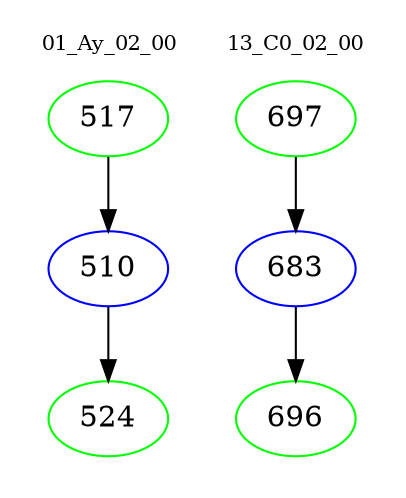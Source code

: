 digraph{
subgraph cluster_0 {
color = white
label = "01_Ay_02_00";
fontsize=10;
T0_517 [label="517", color="green"]
T0_517 -> T0_510 [color="black"]
T0_510 [label="510", color="blue"]
T0_510 -> T0_524 [color="black"]
T0_524 [label="524", color="green"]
}
subgraph cluster_1 {
color = white
label = "13_C0_02_00";
fontsize=10;
T1_697 [label="697", color="green"]
T1_697 -> T1_683 [color="black"]
T1_683 [label="683", color="blue"]
T1_683 -> T1_696 [color="black"]
T1_696 [label="696", color="green"]
}
}
